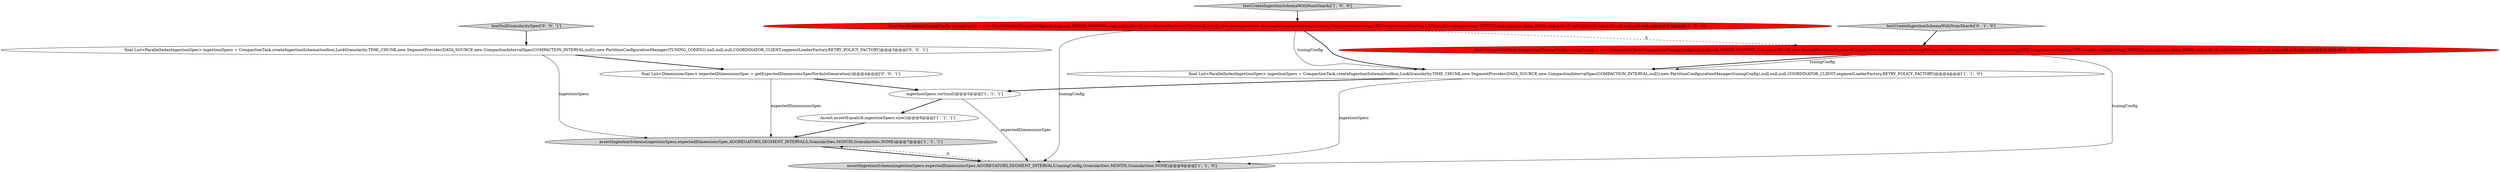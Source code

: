 digraph {
9 [style = filled, label = "final List<DimensionsSpec> expectedDimensionsSpec = getExpectedDimensionsSpecForAutoGeneration()@@@4@@@['0', '0', '1']", fillcolor = white, shape = ellipse image = "AAA0AAABBB3BBB"];
10 [style = filled, label = "testNullGranularitySpec['0', '0', '1']", fillcolor = lightgray, shape = diamond image = "AAA0AAABBB3BBB"];
11 [style = filled, label = "final List<ParallelIndexIngestionSpec> ingestionSpecs = CompactionTask.createIngestionSchema(toolbox,LockGranularity.TIME_CHUNK,new SegmentProvider(DATA_SOURCE,new CompactionIntervalSpec(COMPACTION_INTERVAL,null)),new PartitionConfigurationManager(TUNING_CONFIG),null,null,null,COORDINATOR_CLIENT,segmentLoaderFactory,RETRY_POLICY_FACTORY)@@@3@@@['0', '0', '1']", fillcolor = white, shape = ellipse image = "AAA0AAABBB3BBB"];
3 [style = filled, label = "assertIngestionSchema(ingestionSpecs,expectedDimensionsSpec,AGGREGATORS,SEGMENT_INTERVALS,tuningConfig,Granularities.MONTH,Granularities.NONE)@@@8@@@['1', '1', '0']", fillcolor = lightgray, shape = ellipse image = "AAA0AAABBB1BBB"];
0 [style = filled, label = "final List<ParallelIndexIngestionSpec> ingestionSpecs = CompactionTask.createIngestionSchema(toolbox,LockGranularity.TIME_CHUNK,new SegmentProvider(DATA_SOURCE,new CompactionIntervalSpec(COMPACTION_INTERVAL,null)),new PartitionConfigurationManager(tuningConfig),null,null,null,COORDINATOR_CLIENT,segmentLoaderFactory,RETRY_POLICY_FACTORY)@@@4@@@['1', '1', '0']", fillcolor = white, shape = ellipse image = "AAA0AAABBB1BBB"];
1 [style = filled, label = "Assert.assertEquals(6,ingestionSpecs.size())@@@6@@@['1', '1', '1']", fillcolor = white, shape = ellipse image = "AAA0AAABBB1BBB"];
4 [style = filled, label = "assertIngestionSchema(ingestionSpecs,expectedDimensionsSpec,AGGREGATORS,SEGMENT_INTERVALS,Granularities.MONTH,Granularities.NONE)@@@7@@@['1', '1', '1']", fillcolor = lightgray, shape = ellipse image = "AAA0AAABBB1BBB"];
7 [style = filled, label = "final CompactionTask.CompactionTuningConfig tuningConfig = new CompactionTask.CompactionTuningConfig(null,null,null,500000,1000000L,null,null,null,null,new HashedPartitionsSpec(null,3,null),new IndexSpec(new RoaringBitmapSerdeFactory(true),CompressionStrategy.LZ4,CompressionStrategy.LZF,LongEncodingStrategy.LONGS),null,null,true,false,5000L,null,null,10,null,null,null,null,null,null,null,null,null,null,null)@@@3@@@['0', '1', '0']", fillcolor = red, shape = ellipse image = "AAA1AAABBB2BBB"];
8 [style = filled, label = "testCreateIngestionSchemaWithNumShards['0', '1', '0']", fillcolor = lightgray, shape = diamond image = "AAA0AAABBB2BBB"];
5 [style = filled, label = "final ParallelIndexTuningConfig tuningConfig = new ParallelIndexTuningConfig(null,null,null,500000,1000000L,null,null,null,null,new HashedPartitionsSpec(null,3,null),new IndexSpec(new RoaringBitmapSerdeFactory(true),CompressionStrategy.LZ4,CompressionStrategy.LZF,LongEncodingStrategy.LONGS),null,null,true,false,5000L,null,null,10,null,null,null,null,null,null,null,null,null,null)@@@3@@@['1', '0', '0']", fillcolor = red, shape = ellipse image = "AAA1AAABBB1BBB"];
6 [style = filled, label = "ingestionSpecs.sort(null)@@@5@@@['1', '1', '1']", fillcolor = white, shape = ellipse image = "AAA0AAABBB1BBB"];
2 [style = filled, label = "testCreateIngestionSchemaWithNumShards['1', '0', '0']", fillcolor = lightgray, shape = diamond image = "AAA0AAABBB1BBB"];
7->3 [style = solid, label="tuningConfig"];
4->3 [style = bold, label=""];
1->4 [style = bold, label=""];
11->4 [style = solid, label="ingestionSpecs"];
0->6 [style = bold, label=""];
9->4 [style = solid, label="expectedDimensionsSpec"];
7->0 [style = bold, label=""];
6->3 [style = solid, label="expectedDimensionsSpec"];
11->9 [style = bold, label=""];
5->3 [style = solid, label="tuningConfig"];
3->4 [style = dashed, label="0"];
8->7 [style = bold, label=""];
9->6 [style = bold, label=""];
6->1 [style = bold, label=""];
5->0 [style = bold, label=""];
5->0 [style = solid, label="tuningConfig"];
7->0 [style = solid, label="tuningConfig"];
5->7 [style = dashed, label="0"];
0->3 [style = solid, label="ingestionSpecs"];
2->5 [style = bold, label=""];
10->11 [style = bold, label=""];
}
